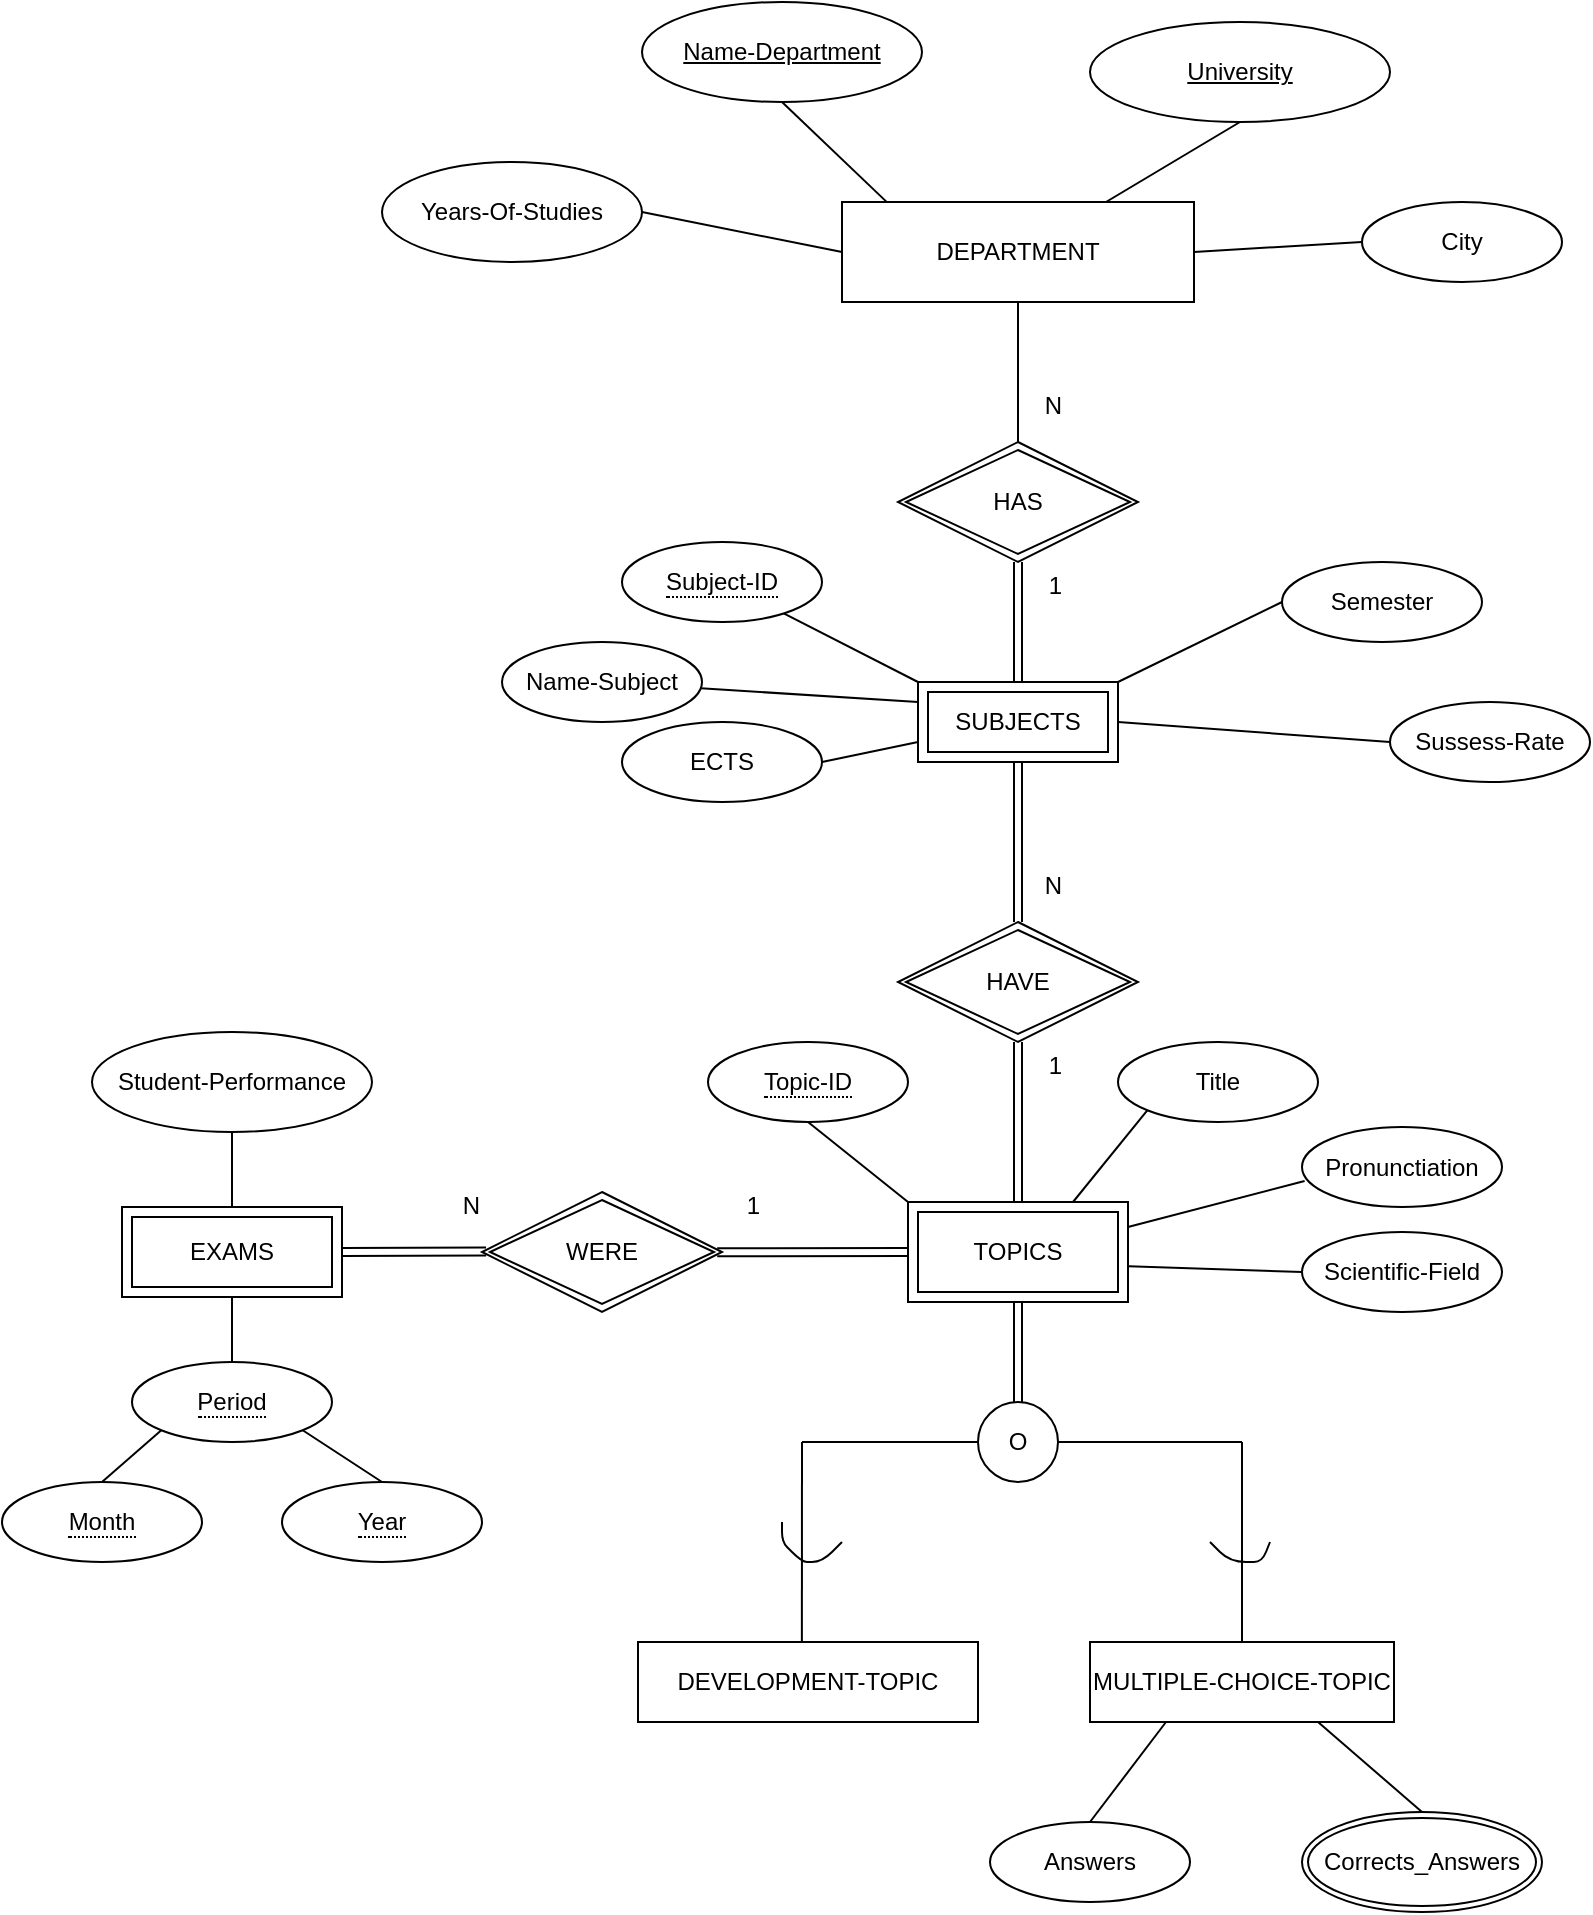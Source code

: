 <mxfile version="13.7.9" type="device"><diagram id="sVl1euiSt7jSsx5gawFT" name="Σελίδα-1"><mxGraphModel dx="2091" dy="592" grid="1" gridSize="10" guides="1" tooltips="1" connect="1" arrows="1" fold="1" page="1" pageScale="1" pageWidth="827" pageHeight="1169" math="0" shadow="0"><root><mxCell id="0"/><mxCell id="1" parent="0"/><mxCell id="vgqj5VPd-EWZgJTmk5qX-1" value="DEPARTMENT" style="whiteSpace=wrap;html=1;align=center;" parent="1" vertex="1"><mxGeometry x="290" y="110" width="176" height="50" as="geometry"/></mxCell><mxCell id="vgqj5VPd-EWZgJTmk5qX-3" value="Name-Department" style="ellipse;whiteSpace=wrap;html=1;align=center;fontStyle=4;" parent="1" vertex="1"><mxGeometry x="190" y="10" width="140" height="50" as="geometry"/></mxCell><mxCell id="vgqj5VPd-EWZgJTmk5qX-4" value="University" style="ellipse;whiteSpace=wrap;html=1;align=center;fontStyle=4;" parent="1" vertex="1"><mxGeometry x="414" y="20" width="150" height="50" as="geometry"/></mxCell><mxCell id="vgqj5VPd-EWZgJTmk5qX-5" value="Years-Of-Studies" style="ellipse;whiteSpace=wrap;html=1;align=center;" parent="1" vertex="1"><mxGeometry x="60" y="90" width="130" height="50" as="geometry"/></mxCell><mxCell id="vgqj5VPd-EWZgJTmk5qX-6" value="City" style="ellipse;whiteSpace=wrap;html=1;align=center;" parent="1" vertex="1"><mxGeometry x="550" y="110" width="100" height="40" as="geometry"/></mxCell><mxCell id="vgqj5VPd-EWZgJTmk5qX-7" value="" style="endArrow=none;html=1;exitX=1;exitY=0.5;exitDx=0;exitDy=0;entryX=0;entryY=0.5;entryDx=0;entryDy=0;" parent="1" source="vgqj5VPd-EWZgJTmk5qX-5" target="vgqj5VPd-EWZgJTmk5qX-1" edge="1"><mxGeometry width="50" height="50" relative="1" as="geometry"><mxPoint x="210" y="160" as="sourcePoint"/><mxPoint x="260" y="110" as="targetPoint"/></mxGeometry></mxCell><mxCell id="vgqj5VPd-EWZgJTmk5qX-8" value="" style="endArrow=none;html=1;exitX=0.5;exitY=1;exitDx=0;exitDy=0;entryX=0.126;entryY=-0.004;entryDx=0;entryDy=0;entryPerimeter=0;" parent="1" source="vgqj5VPd-EWZgJTmk5qX-3" target="vgqj5VPd-EWZgJTmk5qX-1" edge="1"><mxGeometry width="50" height="50" relative="1" as="geometry"><mxPoint x="290" y="110" as="sourcePoint"/><mxPoint x="340" y="60" as="targetPoint"/></mxGeometry></mxCell><mxCell id="vgqj5VPd-EWZgJTmk5qX-9" value="" style="endArrow=none;html=1;entryX=0.5;entryY=1;entryDx=0;entryDy=0;exitX=0.75;exitY=0;exitDx=0;exitDy=0;" parent="1" source="vgqj5VPd-EWZgJTmk5qX-1" target="vgqj5VPd-EWZgJTmk5qX-4" edge="1"><mxGeometry width="50" height="50" relative="1" as="geometry"><mxPoint x="360" y="100" as="sourcePoint"/><mxPoint x="410" y="50" as="targetPoint"/></mxGeometry></mxCell><mxCell id="vgqj5VPd-EWZgJTmk5qX-10" value="" style="endArrow=none;html=1;entryX=0;entryY=0.5;entryDx=0;entryDy=0;exitX=1;exitY=0.5;exitDx=0;exitDy=0;" parent="1" source="vgqj5VPd-EWZgJTmk5qX-1" target="vgqj5VPd-EWZgJTmk5qX-6" edge="1"><mxGeometry width="50" height="50" relative="1" as="geometry"><mxPoint x="470" y="170" as="sourcePoint"/><mxPoint x="520" y="120" as="targetPoint"/></mxGeometry></mxCell><mxCell id="vgqj5VPd-EWZgJTmk5qX-11" value="HAS" style="shape=rhombus;double=1;perimeter=rhombusPerimeter;whiteSpace=wrap;html=1;align=center;" parent="1" vertex="1"><mxGeometry x="318" y="230" width="120" height="60" as="geometry"/></mxCell><mxCell id="vgqj5VPd-EWZgJTmk5qX-12" value="" style="endArrow=none;html=1;rounded=0;exitX=0.5;exitY=1;exitDx=0;exitDy=0;entryX=0.5;entryY=0;entryDx=0;entryDy=0;" parent="1" source="vgqj5VPd-EWZgJTmk5qX-1" target="vgqj5VPd-EWZgJTmk5qX-11" edge="1"><mxGeometry relative="1" as="geometry"><mxPoint x="300" y="210" as="sourcePoint"/><mxPoint x="460" y="210" as="targetPoint"/></mxGeometry></mxCell><mxCell id="vgqj5VPd-EWZgJTmk5qX-13" value="N" style="resizable=0;html=1;align=right;verticalAlign=bottom;" parent="vgqj5VPd-EWZgJTmk5qX-12" connectable="0" vertex="1"><mxGeometry x="1" relative="1" as="geometry"><mxPoint x="22" y="-10" as="offset"/></mxGeometry></mxCell><mxCell id="vgqj5VPd-EWZgJTmk5qX-15" value="SUBJECTS" style="shape=ext;margin=3;double=1;whiteSpace=wrap;html=1;align=center;" parent="1" vertex="1"><mxGeometry x="328" y="350" width="100" height="40" as="geometry"/></mxCell><mxCell id="vgqj5VPd-EWZgJTmk5qX-16" value="" style="shape=link;html=1;rounded=0;exitX=0.5;exitY=0;exitDx=0;exitDy=0;entryX=0.5;entryY=1;entryDx=0;entryDy=0;" parent="1" source="vgqj5VPd-EWZgJTmk5qX-15" target="vgqj5VPd-EWZgJTmk5qX-11" edge="1"><mxGeometry relative="1" as="geometry"><mxPoint x="330" y="320" as="sourcePoint"/><mxPoint x="490" y="320" as="targetPoint"/></mxGeometry></mxCell><mxCell id="vgqj5VPd-EWZgJTmk5qX-17" value="1" style="resizable=0;html=1;align=right;verticalAlign=bottom;" parent="vgqj5VPd-EWZgJTmk5qX-16" connectable="0" vertex="1"><mxGeometry x="1" relative="1" as="geometry"><mxPoint x="22" y="20.34" as="offset"/></mxGeometry></mxCell><mxCell id="vgqj5VPd-EWZgJTmk5qX-18" value="&lt;span style=&quot;border-bottom: 1px dotted&quot;&gt;Subject-ID&lt;/span&gt;" style="ellipse;whiteSpace=wrap;html=1;align=center;" parent="1" vertex="1"><mxGeometry x="180" y="280" width="100" height="40" as="geometry"/></mxCell><mxCell id="vgqj5VPd-EWZgJTmk5qX-19" value="Semester" style="ellipse;whiteSpace=wrap;html=1;align=center;" parent="1" vertex="1"><mxGeometry x="510" y="290" width="100" height="40" as="geometry"/></mxCell><mxCell id="vgqj5VPd-EWZgJTmk5qX-20" value="Name-Subject" style="ellipse;whiteSpace=wrap;html=1;align=center;" parent="1" vertex="1"><mxGeometry x="120" y="330" width="100" height="40" as="geometry"/></mxCell><mxCell id="vgqj5VPd-EWZgJTmk5qX-21" value="Sussess-Rate" style="ellipse;whiteSpace=wrap;html=1;align=center;" parent="1" vertex="1"><mxGeometry x="564" y="360" width="100" height="40" as="geometry"/></mxCell><mxCell id="vgqj5VPd-EWZgJTmk5qX-22" value="ECTS" style="ellipse;whiteSpace=wrap;html=1;align=center;" parent="1" vertex="1"><mxGeometry x="180" y="370" width="100" height="40" as="geometry"/></mxCell><mxCell id="vgqj5VPd-EWZgJTmk5qX-23" value="" style="endArrow=none;html=1;entryX=0;entryY=0;entryDx=0;entryDy=0;" parent="1" source="vgqj5VPd-EWZgJTmk5qX-18" target="vgqj5VPd-EWZgJTmk5qX-15" edge="1"><mxGeometry width="50" height="50" relative="1" as="geometry"><mxPoint x="280" y="350" as="sourcePoint"/><mxPoint x="350.711" y="300" as="targetPoint"/></mxGeometry></mxCell><mxCell id="vgqj5VPd-EWZgJTmk5qX-24" value="" style="endArrow=none;html=1;entryX=0;entryY=0.25;entryDx=0;entryDy=0;" parent="1" source="vgqj5VPd-EWZgJTmk5qX-20" target="vgqj5VPd-EWZgJTmk5qX-15" edge="1"><mxGeometry width="50" height="50" relative="1" as="geometry"><mxPoint x="220" y="400" as="sourcePoint"/><mxPoint x="290.711" y="350" as="targetPoint"/></mxGeometry></mxCell><mxCell id="vgqj5VPd-EWZgJTmk5qX-25" value="" style="endArrow=none;html=1;exitX=1;exitY=0.5;exitDx=0;exitDy=0;entryX=0;entryY=0.75;entryDx=0;entryDy=0;" parent="1" source="vgqj5VPd-EWZgJTmk5qX-22" target="vgqj5VPd-EWZgJTmk5qX-15" edge="1"><mxGeometry width="50" height="50" relative="1" as="geometry"><mxPoint x="320" y="450" as="sourcePoint"/><mxPoint x="370" y="400" as="targetPoint"/></mxGeometry></mxCell><mxCell id="vgqj5VPd-EWZgJTmk5qX-26" value="" style="endArrow=none;html=1;entryX=0;entryY=0.5;entryDx=0;entryDy=0;exitX=1;exitY=0.5;exitDx=0;exitDy=0;" parent="1" source="vgqj5VPd-EWZgJTmk5qX-15" target="vgqj5VPd-EWZgJTmk5qX-21" edge="1"><mxGeometry width="50" height="50" relative="1" as="geometry"><mxPoint x="470" y="400" as="sourcePoint"/><mxPoint x="520" y="350" as="targetPoint"/></mxGeometry></mxCell><mxCell id="vgqj5VPd-EWZgJTmk5qX-27" value="" style="endArrow=none;html=1;exitX=1;exitY=0;exitDx=0;exitDy=0;entryX=0;entryY=0.5;entryDx=0;entryDy=0;" parent="1" source="vgqj5VPd-EWZgJTmk5qX-15" target="vgqj5VPd-EWZgJTmk5qX-19" edge="1"><mxGeometry width="50" height="50" relative="1" as="geometry"><mxPoint x="430" y="350" as="sourcePoint"/><mxPoint x="500" y="310" as="targetPoint"/></mxGeometry></mxCell><mxCell id="vgqj5VPd-EWZgJTmk5qX-28" value="HAVE" style="shape=rhombus;double=1;perimeter=rhombusPerimeter;whiteSpace=wrap;html=1;align=center;" parent="1" vertex="1"><mxGeometry x="318" y="470" width="120" height="60" as="geometry"/></mxCell><mxCell id="vgqj5VPd-EWZgJTmk5qX-29" value="" style="shape=link;html=1;rounded=0;exitX=0.5;exitY=1;exitDx=0;exitDy=0;" parent="1" source="vgqj5VPd-EWZgJTmk5qX-15" target="vgqj5VPd-EWZgJTmk5qX-28" edge="1"><mxGeometry relative="1" as="geometry"><mxPoint x="330" y="430" as="sourcePoint"/><mxPoint x="490" y="430" as="targetPoint"/></mxGeometry></mxCell><mxCell id="vgqj5VPd-EWZgJTmk5qX-30" value="N" style="resizable=0;html=1;align=right;verticalAlign=bottom;" parent="vgqj5VPd-EWZgJTmk5qX-29" connectable="0" vertex="1"><mxGeometry x="1" relative="1" as="geometry"><mxPoint x="22" y="-10" as="offset"/></mxGeometry></mxCell><mxCell id="vgqj5VPd-EWZgJTmk5qX-31" value="" style="shape=link;html=1;rounded=0;entryX=0.5;entryY=1;entryDx=0;entryDy=0;exitX=0.5;exitY=0;exitDx=0;exitDy=0;" parent="1" source="vgqj5VPd-EWZgJTmk5qX-33" target="vgqj5VPd-EWZgJTmk5qX-28" edge="1"><mxGeometry relative="1" as="geometry"><mxPoint x="378" y="600" as="sourcePoint"/><mxPoint x="470" y="580" as="targetPoint"/></mxGeometry></mxCell><mxCell id="vgqj5VPd-EWZgJTmk5qX-32" value="1" style="resizable=0;html=1;align=right;verticalAlign=bottom;" parent="vgqj5VPd-EWZgJTmk5qX-31" connectable="0" vertex="1"><mxGeometry x="1" relative="1" as="geometry"><mxPoint x="22" y="20" as="offset"/></mxGeometry></mxCell><mxCell id="vgqj5VPd-EWZgJTmk5qX-33" value="TOPICS" style="shape=ext;margin=3;double=1;whiteSpace=wrap;html=1;align=center;" parent="1" vertex="1"><mxGeometry x="323" y="610" width="110" height="50" as="geometry"/></mxCell><mxCell id="vgqj5VPd-EWZgJTmk5qX-34" value="O" style="ellipse;whiteSpace=wrap;html=1;aspect=fixed;" parent="1" vertex="1"><mxGeometry x="358" y="710" width="40" height="40" as="geometry"/></mxCell><mxCell id="vgqj5VPd-EWZgJTmk5qX-35" value="" style="shape=link;html=1;exitX=0.5;exitY=1;exitDx=0;exitDy=0;entryX=0.5;entryY=0;entryDx=0;entryDy=0;" parent="1" source="vgqj5VPd-EWZgJTmk5qX-33" target="vgqj5VPd-EWZgJTmk5qX-34" edge="1"><mxGeometry width="100" relative="1" as="geometry"><mxPoint x="370" y="680" as="sourcePoint"/><mxPoint x="470" y="680" as="targetPoint"/></mxGeometry></mxCell><mxCell id="vgqj5VPd-EWZgJTmk5qX-36" value="WERE" style="shape=rhombus;double=1;perimeter=rhombusPerimeter;whiteSpace=wrap;html=1;align=center;" parent="1" vertex="1"><mxGeometry x="110" y="605" width="120" height="60" as="geometry"/></mxCell><mxCell id="vgqj5VPd-EWZgJTmk5qX-37" value="" style="shape=link;html=1;rounded=0;entryX=0.98;entryY=0.502;entryDx=0;entryDy=0;exitX=0;exitY=0.5;exitDx=0;exitDy=0;entryPerimeter=0;" parent="1" source="vgqj5VPd-EWZgJTmk5qX-33" target="vgqj5VPd-EWZgJTmk5qX-36" edge="1"><mxGeometry relative="1" as="geometry"><mxPoint x="320" y="635" as="sourcePoint"/><mxPoint x="320" y="700" as="targetPoint"/></mxGeometry></mxCell><mxCell id="vgqj5VPd-EWZgJTmk5qX-38" value="1" style="resizable=0;html=1;align=right;verticalAlign=bottom;" parent="vgqj5VPd-EWZgJTmk5qX-37" connectable="0" vertex="1"><mxGeometry x="1" relative="1" as="geometry"><mxPoint x="22.43" y="-15.12" as="offset"/></mxGeometry></mxCell><mxCell id="vgqj5VPd-EWZgJTmk5qX-39" value="EXAMS" style="shape=ext;margin=3;double=1;whiteSpace=wrap;html=1;align=center;" parent="1" vertex="1"><mxGeometry x="-70" y="612.5" width="110" height="45" as="geometry"/></mxCell><mxCell id="vgqj5VPd-EWZgJTmk5qX-40" value="" style="shape=link;html=1;rounded=0;exitX=1;exitY=0.5;exitDx=0;exitDy=0;entryX=0.017;entryY=0.495;entryDx=0;entryDy=0;entryPerimeter=0;" parent="1" source="vgqj5VPd-EWZgJTmk5qX-39" target="vgqj5VPd-EWZgJTmk5qX-36" edge="1"><mxGeometry relative="1" as="geometry"><mxPoint x="50" y="680" as="sourcePoint"/><mxPoint x="210" y="680" as="targetPoint"/></mxGeometry></mxCell><mxCell id="vgqj5VPd-EWZgJTmk5qX-41" value="N" style="resizable=0;html=1;align=right;verticalAlign=bottom;" parent="vgqj5VPd-EWZgJTmk5qX-40" connectable="0" vertex="1"><mxGeometry x="1" relative="1" as="geometry"><mxPoint x="-2" y="-14.7" as="offset"/></mxGeometry></mxCell><mxCell id="vgqj5VPd-EWZgJTmk5qX-42" value="" style="endArrow=none;html=1;entryX=0;entryY=0.5;entryDx=0;entryDy=0;" parent="1" target="vgqj5VPd-EWZgJTmk5qX-34" edge="1"><mxGeometry width="50" height="50" relative="1" as="geometry"><mxPoint x="270" y="730" as="sourcePoint"/><mxPoint x="290" y="710" as="targetPoint"/></mxGeometry></mxCell><mxCell id="vgqj5VPd-EWZgJTmk5qX-43" value="" style="endArrow=none;html=1;exitX=1;exitY=0.5;exitDx=0;exitDy=0;" parent="1" source="vgqj5VPd-EWZgJTmk5qX-34" edge="1"><mxGeometry width="50" height="50" relative="1" as="geometry"><mxPoint x="460" y="760" as="sourcePoint"/><mxPoint x="490" y="730" as="targetPoint"/></mxGeometry></mxCell><mxCell id="vgqj5VPd-EWZgJTmk5qX-44" value="" style="endArrow=none;html=1;exitX=0.482;exitY=-0.007;exitDx=0;exitDy=0;exitPerimeter=0;" parent="1" source="vgqj5VPd-EWZgJTmk5qX-53" edge="1"><mxGeometry width="50" height="50" relative="1" as="geometry"><mxPoint x="270" y="820" as="sourcePoint"/><mxPoint x="270" y="730" as="targetPoint"/></mxGeometry></mxCell><mxCell id="vgqj5VPd-EWZgJTmk5qX-45" value="" style="endArrow=none;html=1;exitX=0.5;exitY=0;exitDx=0;exitDy=0;" parent="1" source="vgqj5VPd-EWZgJTmk5qX-54" edge="1"><mxGeometry width="50" height="50" relative="1" as="geometry"><mxPoint x="490" y="820" as="sourcePoint"/><mxPoint x="490" y="730" as="targetPoint"/></mxGeometry></mxCell><mxCell id="vgqj5VPd-EWZgJTmk5qX-50" value="" style="endArrow=none;html=1;" parent="1" edge="1"><mxGeometry width="50" height="50" relative="1" as="geometry"><mxPoint x="474" y="780" as="sourcePoint"/><mxPoint x="504" y="780" as="targetPoint"/><Array as="points"><mxPoint x="484" y="790"/><mxPoint x="500" y="790"/></Array></mxGeometry></mxCell><mxCell id="vgqj5VPd-EWZgJTmk5qX-51" value="" style="endArrow=none;html=1;" parent="1" edge="1"><mxGeometry width="50" height="50" relative="1" as="geometry"><mxPoint x="290" y="780" as="sourcePoint"/><mxPoint x="260" y="770" as="targetPoint"/><Array as="points"><mxPoint x="280" y="790"/><mxPoint x="270" y="790"/><mxPoint x="260" y="780"/></Array></mxGeometry></mxCell><mxCell id="vgqj5VPd-EWZgJTmk5qX-53" value="DEVELOPMENT-TOPIC" style="whiteSpace=wrap;html=1;align=center;" parent="1" vertex="1"><mxGeometry x="188" y="830" width="170" height="40" as="geometry"/></mxCell><mxCell id="vgqj5VPd-EWZgJTmk5qX-54" value="MULTIPLE-CHOICE-TOPIC" style="whiteSpace=wrap;html=1;align=center;" parent="1" vertex="1"><mxGeometry x="414" y="830" width="152" height="40" as="geometry"/></mxCell><mxCell id="vgqj5VPd-EWZgJTmk5qX-55" value="&lt;span style=&quot;border-bottom: 1px dotted&quot;&gt;Topic-ID&lt;/span&gt;" style="ellipse;whiteSpace=wrap;html=1;align=center;" parent="1" vertex="1"><mxGeometry x="223" y="530" width="100" height="40" as="geometry"/></mxCell><mxCell id="vgqj5VPd-EWZgJTmk5qX-56" value="" style="endArrow=none;html=1;entryX=0.5;entryY=1;entryDx=0;entryDy=0;exitX=0;exitY=0;exitDx=0;exitDy=0;" parent="1" source="vgqj5VPd-EWZgJTmk5qX-33" target="vgqj5VPd-EWZgJTmk5qX-55" edge="1"><mxGeometry width="50" height="50" relative="1" as="geometry"><mxPoint x="320" y="610" as="sourcePoint"/><mxPoint x="370" y="560" as="targetPoint"/></mxGeometry></mxCell><mxCell id="vgqj5VPd-EWZgJTmk5qX-57" value="Title" style="ellipse;whiteSpace=wrap;html=1;align=center;" parent="1" vertex="1"><mxGeometry x="428" y="530" width="100" height="40" as="geometry"/></mxCell><mxCell id="vgqj5VPd-EWZgJTmk5qX-58" value="Pronunctiation" style="ellipse;whiteSpace=wrap;html=1;align=center;" parent="1" vertex="1"><mxGeometry x="520" y="572.5" width="100" height="40" as="geometry"/></mxCell><mxCell id="vgqj5VPd-EWZgJTmk5qX-59" value="" style="endArrow=none;html=1;entryX=0;entryY=1;entryDx=0;entryDy=0;exitX=0.75;exitY=0;exitDx=0;exitDy=0;" parent="1" source="vgqj5VPd-EWZgJTmk5qX-33" target="vgqj5VPd-EWZgJTmk5qX-57" edge="1"><mxGeometry width="50" height="50" relative="1" as="geometry"><mxPoint x="460" y="630" as="sourcePoint"/><mxPoint x="510" y="580" as="targetPoint"/></mxGeometry></mxCell><mxCell id="vgqj5VPd-EWZgJTmk5qX-60" value="" style="endArrow=none;html=1;entryX=0.013;entryY=0.675;entryDx=0;entryDy=0;exitX=1;exitY=0.25;exitDx=0;exitDy=0;entryPerimeter=0;" parent="1" source="vgqj5VPd-EWZgJTmk5qX-33" target="vgqj5VPd-EWZgJTmk5qX-58" edge="1"><mxGeometry width="50" height="50" relative="1" as="geometry"><mxPoint x="450" y="650" as="sourcePoint"/><mxPoint x="500" y="600" as="targetPoint"/></mxGeometry></mxCell><mxCell id="vgqj5VPd-EWZgJTmk5qX-61" value="Scientific-Field" style="ellipse;whiteSpace=wrap;html=1;align=center;" parent="1" vertex="1"><mxGeometry x="520" y="625" width="100" height="40" as="geometry"/></mxCell><mxCell id="vgqj5VPd-EWZgJTmk5qX-62" value="" style="endArrow=none;html=1;entryX=0;entryY=0.5;entryDx=0;entryDy=0;exitX=1.003;exitY=0.643;exitDx=0;exitDy=0;exitPerimeter=0;" parent="1" source="vgqj5VPd-EWZgJTmk5qX-33" target="vgqj5VPd-EWZgJTmk5qX-61" edge="1"><mxGeometry width="50" height="50" relative="1" as="geometry"><mxPoint x="460" y="680" as="sourcePoint"/><mxPoint x="510" y="630" as="targetPoint"/></mxGeometry></mxCell><mxCell id="vgqj5VPd-EWZgJTmk5qX-63" value="&lt;span style=&quot;border-bottom: 1px dotted&quot;&gt;Period&lt;/span&gt;" style="ellipse;whiteSpace=wrap;html=1;align=center;" parent="1" vertex="1"><mxGeometry x="-65" y="690" width="100" height="40" as="geometry"/></mxCell><mxCell id="vgqj5VPd-EWZgJTmk5qX-64" value="&lt;span style=&quot;border-bottom: 1px dotted&quot;&gt;Month&lt;/span&gt;" style="ellipse;whiteSpace=wrap;html=1;align=center;" parent="1" vertex="1"><mxGeometry x="-130" y="750" width="100" height="40" as="geometry"/></mxCell><mxCell id="vgqj5VPd-EWZgJTmk5qX-65" value="&lt;span style=&quot;border-bottom: 1px dotted&quot;&gt;Year&lt;/span&gt;" style="ellipse;whiteSpace=wrap;html=1;align=center;" parent="1" vertex="1"><mxGeometry x="10" y="750" width="100" height="40" as="geometry"/></mxCell><mxCell id="vgqj5VPd-EWZgJTmk5qX-67" value="" style="endArrow=none;html=1;entryX=0.5;entryY=1;entryDx=0;entryDy=0;exitX=0.5;exitY=0;exitDx=0;exitDy=0;" parent="1" source="vgqj5VPd-EWZgJTmk5qX-63" target="vgqj5VPd-EWZgJTmk5qX-39" edge="1"><mxGeometry width="50" height="50" relative="1" as="geometry"><mxPoint x="-90" y="710" as="sourcePoint"/><mxPoint x="-40" y="660" as="targetPoint"/></mxGeometry></mxCell><mxCell id="vgqj5VPd-EWZgJTmk5qX-68" value="" style="endArrow=none;html=1;entryX=0;entryY=1;entryDx=0;entryDy=0;exitX=0.5;exitY=0;exitDx=0;exitDy=0;" parent="1" source="vgqj5VPd-EWZgJTmk5qX-64" target="vgqj5VPd-EWZgJTmk5qX-63" edge="1"><mxGeometry width="50" height="50" relative="1" as="geometry"><mxPoint x="-120" y="760" as="sourcePoint"/><mxPoint x="-70" y="710" as="targetPoint"/></mxGeometry></mxCell><mxCell id="vgqj5VPd-EWZgJTmk5qX-69" value="" style="endArrow=none;html=1;entryX=1;entryY=1;entryDx=0;entryDy=0;exitX=0.5;exitY=0;exitDx=0;exitDy=0;" parent="1" source="vgqj5VPd-EWZgJTmk5qX-65" target="vgqj5VPd-EWZgJTmk5qX-63" edge="1"><mxGeometry width="50" height="50" relative="1" as="geometry"><mxPoint x="30" y="770" as="sourcePoint"/><mxPoint x="80" y="720" as="targetPoint"/></mxGeometry></mxCell><mxCell id="vgqj5VPd-EWZgJTmk5qX-70" value="Student-Performance" style="ellipse;whiteSpace=wrap;html=1;align=center;" parent="1" vertex="1"><mxGeometry x="-85" y="525" width="140" height="50" as="geometry"/></mxCell><mxCell id="vgqj5VPd-EWZgJTmk5qX-71" value="" style="endArrow=none;html=1;entryX=0.5;entryY=1;entryDx=0;entryDy=0;exitX=0.5;exitY=0;exitDx=0;exitDy=0;" parent="1" source="vgqj5VPd-EWZgJTmk5qX-39" target="vgqj5VPd-EWZgJTmk5qX-70" edge="1"><mxGeometry width="50" height="50" relative="1" as="geometry"><mxPoint x="-60" y="610" as="sourcePoint"/><mxPoint x="-10" y="560" as="targetPoint"/></mxGeometry></mxCell><mxCell id="vgqj5VPd-EWZgJTmk5qX-73" value="Answers" style="ellipse;whiteSpace=wrap;html=1;align=center;" parent="1" vertex="1"><mxGeometry x="364" y="920" width="100" height="40" as="geometry"/></mxCell><mxCell id="vgqj5VPd-EWZgJTmk5qX-74" value="" style="endArrow=none;html=1;exitX=0.5;exitY=0;exitDx=0;exitDy=0;entryX=0.25;entryY=1;entryDx=0;entryDy=0;" parent="1" source="vgqj5VPd-EWZgJTmk5qX-73" target="vgqj5VPd-EWZgJTmk5qX-54" edge="1"><mxGeometry width="50" height="50" relative="1" as="geometry"><mxPoint x="370" y="920" as="sourcePoint"/><mxPoint x="420" y="870" as="targetPoint"/></mxGeometry></mxCell><mxCell id="vgqj5VPd-EWZgJTmk5qX-75" value="Corrects_Answers" style="ellipse;shape=doubleEllipse;margin=3;whiteSpace=wrap;html=1;align=center;" parent="1" vertex="1"><mxGeometry x="520" y="915" width="120" height="50" as="geometry"/></mxCell><mxCell id="vgqj5VPd-EWZgJTmk5qX-76" value="" style="endArrow=none;html=1;entryX=0.75;entryY=1;entryDx=0;entryDy=0;exitX=0.5;exitY=0;exitDx=0;exitDy=0;" parent="1" source="vgqj5VPd-EWZgJTmk5qX-75" target="vgqj5VPd-EWZgJTmk5qX-54" edge="1"><mxGeometry width="50" height="50" relative="1" as="geometry"><mxPoint x="520" y="930" as="sourcePoint"/><mxPoint x="570" y="880" as="targetPoint"/></mxGeometry></mxCell></root></mxGraphModel></diagram></mxfile>